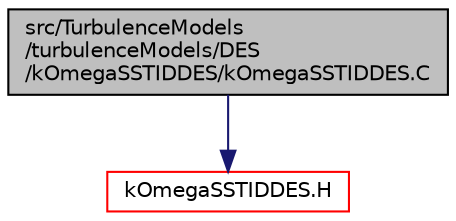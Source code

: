 digraph "src/TurbulenceModels/turbulenceModels/DES/kOmegaSSTIDDES/kOmegaSSTIDDES.C"
{
  bgcolor="transparent";
  edge [fontname="Helvetica",fontsize="10",labelfontname="Helvetica",labelfontsize="10"];
  node [fontname="Helvetica",fontsize="10",shape=record];
  Node1 [label="src/TurbulenceModels\l/turbulenceModels/DES\l/kOmegaSSTIDDES/kOmegaSSTIDDES.C",height=0.2,width=0.4,color="black", fillcolor="grey75", style="filled" fontcolor="black"];
  Node1 -> Node2 [color="midnightblue",fontsize="10",style="solid",fontname="Helvetica"];
  Node2 [label="kOmegaSSTIDDES.H",height=0.2,width=0.4,color="red",URL="$kOmegaSSTIDDES_8H.html"];
}
